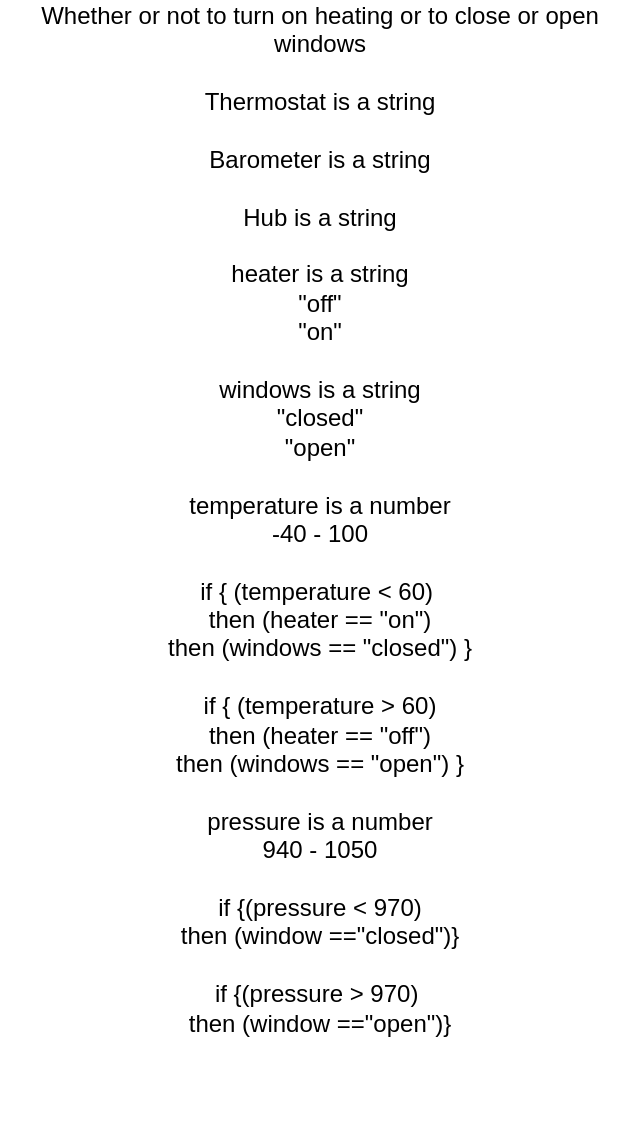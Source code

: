 <mxfile version="13.9.9" type="github">
  <diagram id="FG6YYTk2sED3XfOmZvWB" name="Page-1">
    <mxGraphModel dx="2272" dy="1894" grid="1" gridSize="10" guides="1" tooltips="1" connect="1" arrows="1" fold="1" page="1" pageScale="1" pageWidth="850" pageHeight="1100" math="0" shadow="0">
      <root>
        <mxCell id="0" />
        <mxCell id="1" parent="0" />
        <mxCell id="fQ9IbECkCy0SCe_vt15--2" value="Whether or not to turn on heating or to close or open windows&lt;br&gt;&lt;br&gt;Thermostat is a string&lt;br&gt;&lt;br&gt;Barometer is a string&lt;br&gt;&lt;br&gt;Hub is a string&lt;br&gt;&lt;br&gt;heater is a string&lt;br&gt;&quot;off&quot;&lt;br&gt;&quot;on&quot;&lt;br&gt;&lt;br&gt;windows is a string&lt;br&gt;&quot;closed&quot;&lt;br&gt;&quot;open&quot;&lt;br&gt;&lt;br&gt;temperature is a number&lt;br&gt;-40 - 100&lt;br&gt;&lt;br&gt;if { (temperature &amp;lt; 60)&amp;nbsp;&lt;br&gt;then (heater == &quot;on&quot;)&lt;br&gt;then (windows == &quot;closed&quot;) }&lt;br&gt;&lt;br&gt;if { (temperature &amp;gt; 60)&lt;br&gt;then (heater == &quot;off&quot;)&lt;br&gt;then (windows == &quot;open&quot;) }&lt;br&gt;&lt;br&gt;pressure is a number&lt;br&gt;940 - 1050&lt;br&gt;&lt;br&gt;if {(pressure &amp;lt; 970)&lt;br&gt;then (window ==&quot;closed&quot;)}&lt;br&gt;&lt;br&gt;if {(pressure &amp;gt; 970)&amp;nbsp;&lt;br&gt;then (window ==&quot;open&quot;)}&lt;br&gt;&lt;br&gt;&lt;br&gt;&lt;br&gt;" style="text;html=1;strokeColor=none;fillColor=none;align=center;verticalAlign=middle;whiteSpace=wrap;rounded=0;" parent="1" vertex="1">
          <mxGeometry x="-40" y="-190" width="320" height="520" as="geometry" />
        </mxCell>
      </root>
    </mxGraphModel>
  </diagram>
</mxfile>
